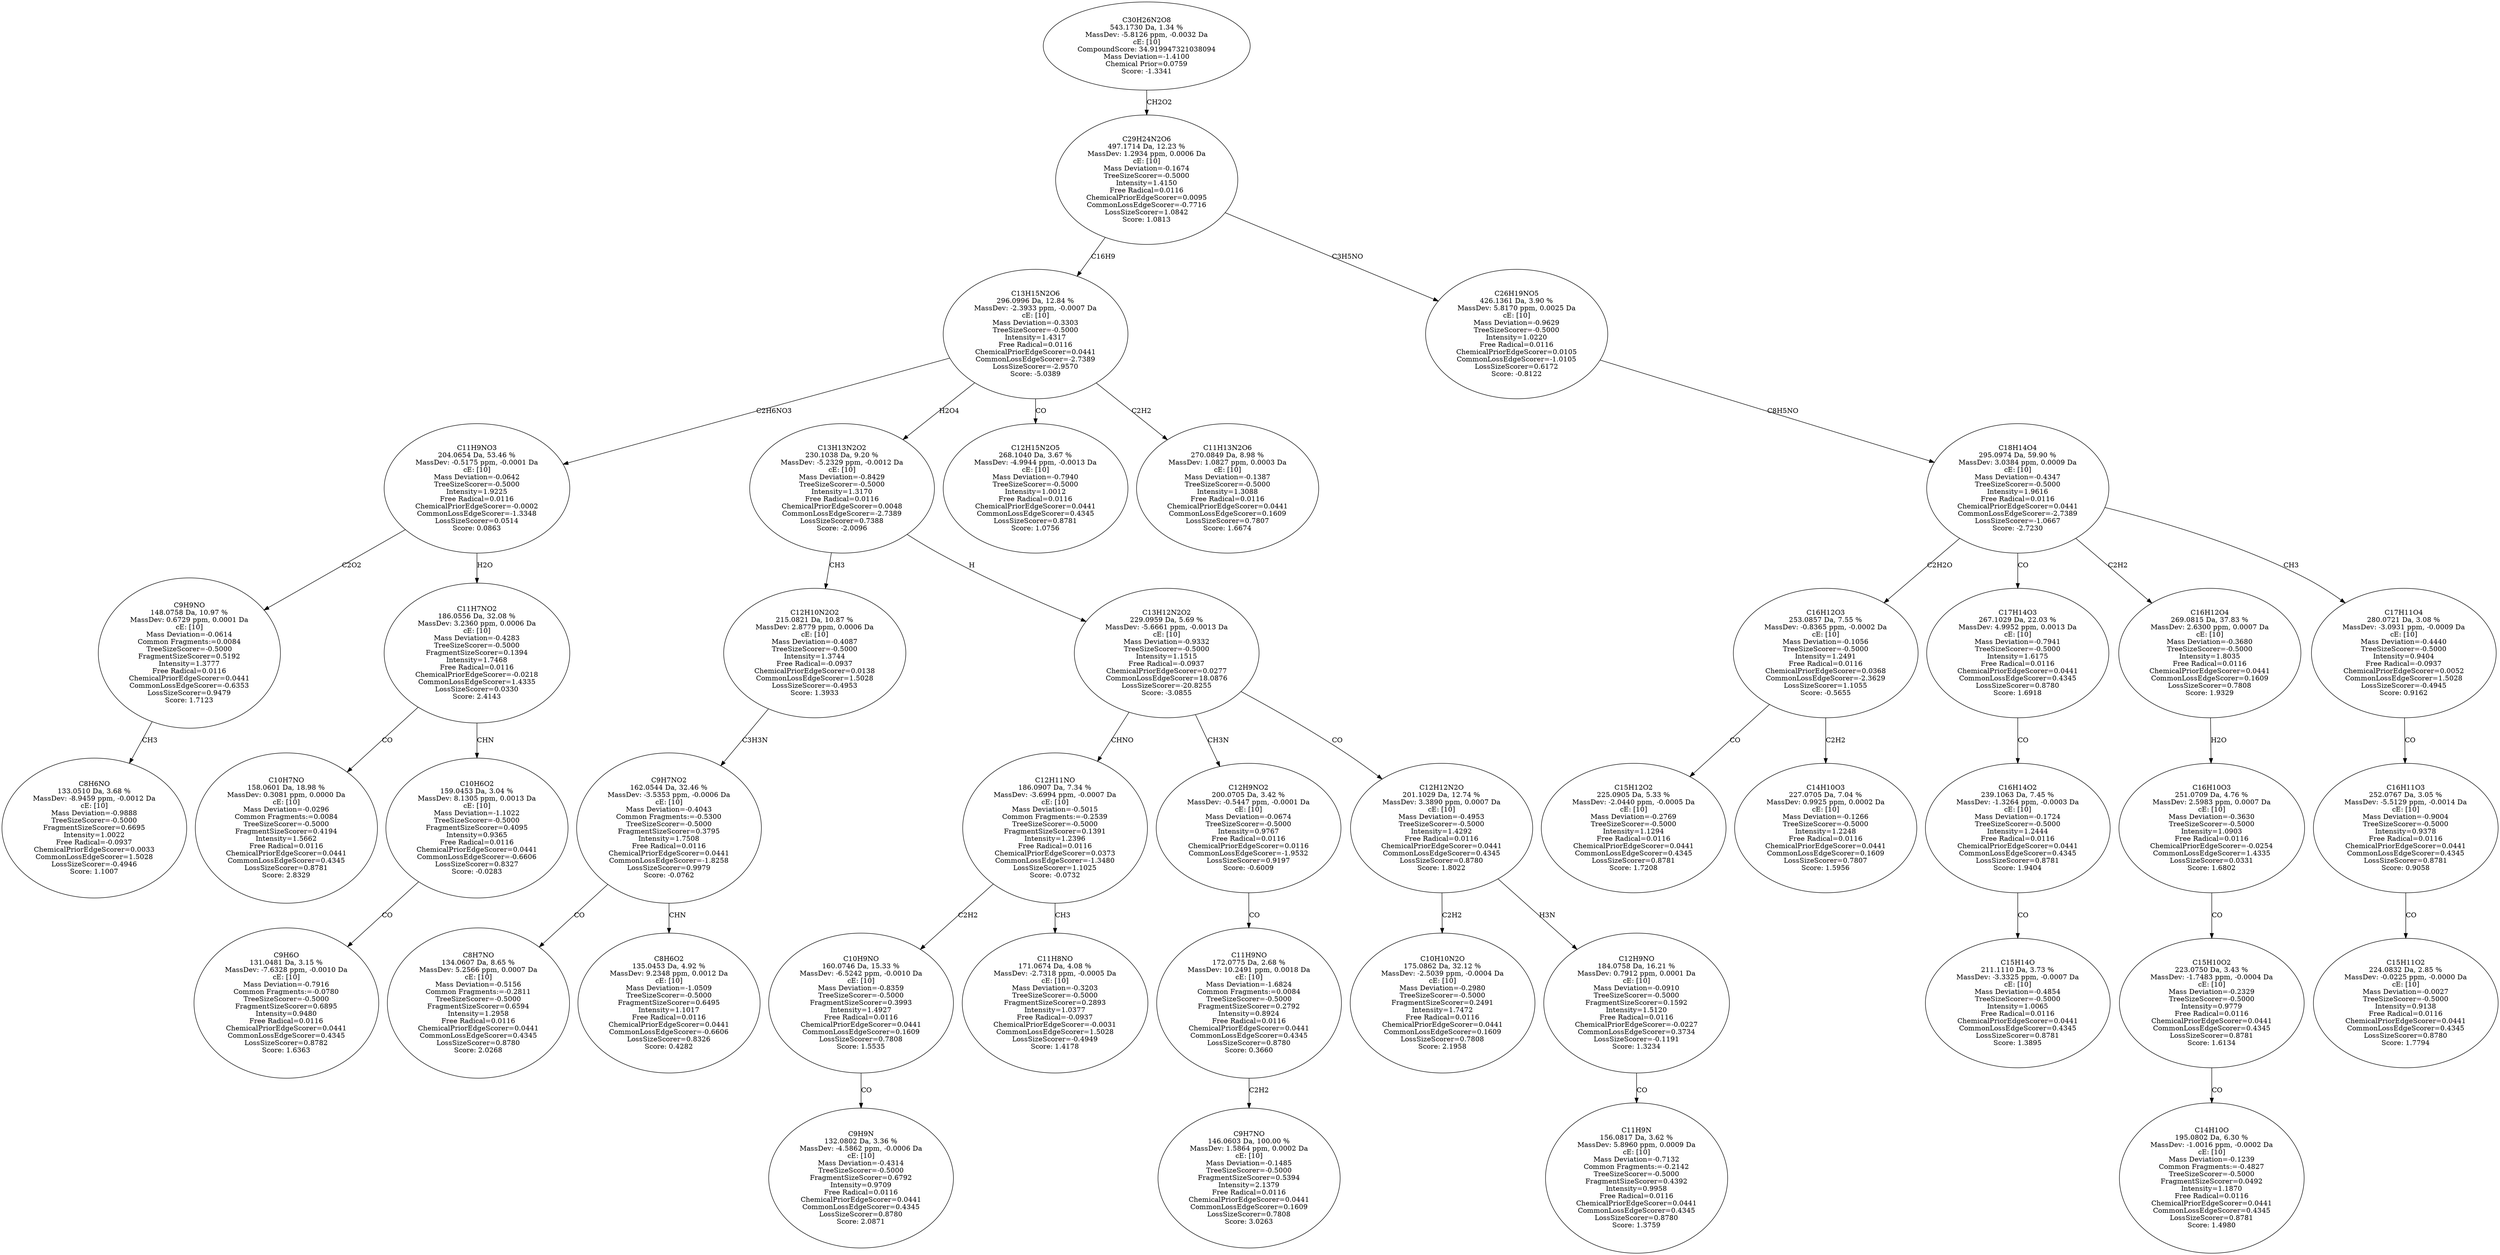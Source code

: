 strict digraph {
v1 [label="C8H6NO\n133.0510 Da, 3.68 %\nMassDev: -8.9459 ppm, -0.0012 Da\ncE: [10]\nMass Deviation=-0.9888\nTreeSizeScorer=-0.5000\nFragmentSizeScorer=0.6695\nIntensity=1.0022\nFree Radical=-0.0937\nChemicalPriorEdgeScorer=0.0033\nCommonLossEdgeScorer=1.5028\nLossSizeScorer=-0.4946\nScore: 1.1007"];
v2 [label="C9H9NO\n148.0758 Da, 10.97 %\nMassDev: 0.6729 ppm, 0.0001 Da\ncE: [10]\nMass Deviation=-0.0614\nCommon Fragments:=0.0084\nTreeSizeScorer=-0.5000\nFragmentSizeScorer=0.5192\nIntensity=1.3777\nFree Radical=0.0116\nChemicalPriorEdgeScorer=0.0441\nCommonLossEdgeScorer=-0.6353\nLossSizeScorer=0.9479\nScore: 1.7123"];
v3 [label="C10H7NO\n158.0601 Da, 18.98 %\nMassDev: 0.3081 ppm, 0.0000 Da\ncE: [10]\nMass Deviation=-0.0296\nCommon Fragments:=0.0084\nTreeSizeScorer=-0.5000\nFragmentSizeScorer=0.4194\nIntensity=1.5662\nFree Radical=0.0116\nChemicalPriorEdgeScorer=0.0441\nCommonLossEdgeScorer=0.4345\nLossSizeScorer=0.8781\nScore: 2.8329"];
v4 [label="C9H6O\n131.0481 Da, 3.15 %\nMassDev: -7.6328 ppm, -0.0010 Da\ncE: [10]\nMass Deviation=-0.7916\nCommon Fragments:=-0.0780\nTreeSizeScorer=-0.5000\nFragmentSizeScorer=0.6895\nIntensity=0.9480\nFree Radical=0.0116\nChemicalPriorEdgeScorer=0.0441\nCommonLossEdgeScorer=0.4345\nLossSizeScorer=0.8782\nScore: 1.6363"];
v5 [label="C10H6O2\n159.0453 Da, 3.04 %\nMassDev: 8.1305 ppm, 0.0013 Da\ncE: [10]\nMass Deviation=-1.1022\nTreeSizeScorer=-0.5000\nFragmentSizeScorer=0.4095\nIntensity=0.9365\nFree Radical=0.0116\nChemicalPriorEdgeScorer=0.0441\nCommonLossEdgeScorer=-0.6606\nLossSizeScorer=0.8327\nScore: -0.0283"];
v6 [label="C11H7NO2\n186.0556 Da, 32.08 %\nMassDev: 3.2360 ppm, 0.0006 Da\ncE: [10]\nMass Deviation=-0.4283\nTreeSizeScorer=-0.5000\nFragmentSizeScorer=0.1394\nIntensity=1.7468\nFree Radical=0.0116\nChemicalPriorEdgeScorer=-0.0218\nCommonLossEdgeScorer=1.4335\nLossSizeScorer=0.0330\nScore: 2.4143"];
v7 [label="C11H9NO3\n204.0654 Da, 53.46 %\nMassDev: -0.5175 ppm, -0.0001 Da\ncE: [10]\nMass Deviation=-0.0642\nTreeSizeScorer=-0.5000\nIntensity=1.9225\nFree Radical=0.0116\nChemicalPriorEdgeScorer=-0.0002\nCommonLossEdgeScorer=-1.3348\nLossSizeScorer=0.0514\nScore: 0.0863"];
v8 [label="C8H7NO\n134.0607 Da, 8.65 %\nMassDev: 5.2566 ppm, 0.0007 Da\ncE: [10]\nMass Deviation=-0.5156\nCommon Fragments:=-0.2811\nTreeSizeScorer=-0.5000\nFragmentSizeScorer=0.6594\nIntensity=1.2958\nFree Radical=0.0116\nChemicalPriorEdgeScorer=0.0441\nCommonLossEdgeScorer=0.4345\nLossSizeScorer=0.8780\nScore: 2.0268"];
v9 [label="C8H6O2\n135.0453 Da, 4.92 %\nMassDev: 9.2348 ppm, 0.0012 Da\ncE: [10]\nMass Deviation=-1.0509\nTreeSizeScorer=-0.5000\nFragmentSizeScorer=0.6495\nIntensity=1.1017\nFree Radical=0.0116\nChemicalPriorEdgeScorer=0.0441\nCommonLossEdgeScorer=-0.6606\nLossSizeScorer=0.8326\nScore: 0.4282"];
v10 [label="C9H7NO2\n162.0544 Da, 32.46 %\nMassDev: -3.5353 ppm, -0.0006 Da\ncE: [10]\nMass Deviation=-0.4043\nCommon Fragments:=-0.5300\nTreeSizeScorer=-0.5000\nFragmentSizeScorer=0.3795\nIntensity=1.7508\nFree Radical=0.0116\nChemicalPriorEdgeScorer=0.0441\nCommonLossEdgeScorer=-1.8258\nLossSizeScorer=0.9979\nScore: -0.0762"];
v11 [label="C12H10N2O2\n215.0821 Da, 10.87 %\nMassDev: 2.8779 ppm, 0.0006 Da\ncE: [10]\nMass Deviation=-0.4087\nTreeSizeScorer=-0.5000\nIntensity=1.3744\nFree Radical=-0.0937\nChemicalPriorEdgeScorer=0.0138\nCommonLossEdgeScorer=1.5028\nLossSizeScorer=-0.4953\nScore: 1.3933"];
v12 [label="C9H9N\n132.0802 Da, 3.36 %\nMassDev: -4.5862 ppm, -0.0006 Da\ncE: [10]\nMass Deviation=-0.4314\nTreeSizeScorer=-0.5000\nFragmentSizeScorer=0.6792\nIntensity=0.9709\nFree Radical=0.0116\nChemicalPriorEdgeScorer=0.0441\nCommonLossEdgeScorer=0.4345\nLossSizeScorer=0.8780\nScore: 2.0871"];
v13 [label="C10H9NO\n160.0746 Da, 15.33 %\nMassDev: -6.5242 ppm, -0.0010 Da\ncE: [10]\nMass Deviation=-0.8359\nTreeSizeScorer=-0.5000\nFragmentSizeScorer=0.3993\nIntensity=1.4927\nFree Radical=0.0116\nChemicalPriorEdgeScorer=0.0441\nCommonLossEdgeScorer=0.1609\nLossSizeScorer=0.7808\nScore: 1.5535"];
v14 [label="C11H8NO\n171.0674 Da, 4.08 %\nMassDev: -2.7318 ppm, -0.0005 Da\ncE: [10]\nMass Deviation=-0.3203\nTreeSizeScorer=-0.5000\nFragmentSizeScorer=0.2893\nIntensity=1.0377\nFree Radical=-0.0937\nChemicalPriorEdgeScorer=-0.0031\nCommonLossEdgeScorer=1.5028\nLossSizeScorer=-0.4949\nScore: 1.4178"];
v15 [label="C12H11NO\n186.0907 Da, 7.34 %\nMassDev: -3.6994 ppm, -0.0007 Da\ncE: [10]\nMass Deviation=-0.5015\nCommon Fragments:=-0.2539\nTreeSizeScorer=-0.5000\nFragmentSizeScorer=0.1391\nIntensity=1.2396\nFree Radical=0.0116\nChemicalPriorEdgeScorer=0.0373\nCommonLossEdgeScorer=-1.3480\nLossSizeScorer=1.1025\nScore: -0.0732"];
v16 [label="C9H7NO\n146.0603 Da, 100.00 %\nMassDev: 1.5864 ppm, 0.0002 Da\ncE: [10]\nMass Deviation=-0.1485\nTreeSizeScorer=-0.5000\nFragmentSizeScorer=0.5394\nIntensity=2.1379\nFree Radical=0.0116\nChemicalPriorEdgeScorer=0.0441\nCommonLossEdgeScorer=0.1609\nLossSizeScorer=0.7808\nScore: 3.0263"];
v17 [label="C11H9NO\n172.0775 Da, 2.68 %\nMassDev: 10.2491 ppm, 0.0018 Da\ncE: [10]\nMass Deviation=-1.6824\nCommon Fragments:=0.0084\nTreeSizeScorer=-0.5000\nFragmentSizeScorer=0.2792\nIntensity=0.8924\nFree Radical=0.0116\nChemicalPriorEdgeScorer=0.0441\nCommonLossEdgeScorer=0.4345\nLossSizeScorer=0.8780\nScore: 0.3660"];
v18 [label="C12H9NO2\n200.0705 Da, 3.42 %\nMassDev: -0.5447 ppm, -0.0001 Da\ncE: [10]\nMass Deviation=-0.0674\nTreeSizeScorer=-0.5000\nIntensity=0.9767\nFree Radical=0.0116\nChemicalPriorEdgeScorer=0.0116\nCommonLossEdgeScorer=-1.9532\nLossSizeScorer=0.9197\nScore: -0.6009"];
v19 [label="C10H10N2O\n175.0862 Da, 32.12 %\nMassDev: -2.5039 ppm, -0.0004 Da\ncE: [10]\nMass Deviation=-0.2980\nTreeSizeScorer=-0.5000\nFragmentSizeScorer=0.2491\nIntensity=1.7472\nFree Radical=0.0116\nChemicalPriorEdgeScorer=0.0441\nCommonLossEdgeScorer=0.1609\nLossSizeScorer=0.7808\nScore: 2.1958"];
v20 [label="C11H9N\n156.0817 Da, 3.62 %\nMassDev: 5.8960 ppm, 0.0009 Da\ncE: [10]\nMass Deviation=-0.7132\nCommon Fragments:=-0.2142\nTreeSizeScorer=-0.5000\nFragmentSizeScorer=0.4392\nIntensity=0.9958\nFree Radical=0.0116\nChemicalPriorEdgeScorer=0.0441\nCommonLossEdgeScorer=0.4345\nLossSizeScorer=0.8780\nScore: 1.3759"];
v21 [label="C12H9NO\n184.0758 Da, 16.21 %\nMassDev: 0.7912 ppm, 0.0001 Da\ncE: [10]\nMass Deviation=-0.0910\nTreeSizeScorer=-0.5000\nFragmentSizeScorer=0.1592\nIntensity=1.5120\nFree Radical=0.0116\nChemicalPriorEdgeScorer=-0.0227\nCommonLossEdgeScorer=0.3734\nLossSizeScorer=-0.1191\nScore: 1.3234"];
v22 [label="C12H12N2O\n201.1029 Da, 12.74 %\nMassDev: 3.3890 ppm, 0.0007 Da\ncE: [10]\nMass Deviation=-0.4953\nTreeSizeScorer=-0.5000\nIntensity=1.4292\nFree Radical=0.0116\nChemicalPriorEdgeScorer=0.0441\nCommonLossEdgeScorer=0.4345\nLossSizeScorer=0.8780\nScore: 1.8022"];
v23 [label="C13H12N2O2\n229.0959 Da, 5.69 %\nMassDev: -5.6661 ppm, -0.0013 Da\ncE: [10]\nMass Deviation=-0.9332\nTreeSizeScorer=-0.5000\nIntensity=1.1515\nFree Radical=-0.0937\nChemicalPriorEdgeScorer=0.0277\nCommonLossEdgeScorer=18.0876\nLossSizeScorer=-20.8255\nScore: -3.0855"];
v24 [label="C13H13N2O2\n230.1038 Da, 9.20 %\nMassDev: -5.2329 ppm, -0.0012 Da\ncE: [10]\nMass Deviation=-0.8429\nTreeSizeScorer=-0.5000\nIntensity=1.3170\nFree Radical=0.0116\nChemicalPriorEdgeScorer=0.0048\nCommonLossEdgeScorer=-2.7389\nLossSizeScorer=0.7388\nScore: -2.0096"];
v25 [label="C12H15N2O5\n268.1040 Da, 3.67 %\nMassDev: -4.9944 ppm, -0.0013 Da\ncE: [10]\nMass Deviation=-0.7940\nTreeSizeScorer=-0.5000\nIntensity=1.0012\nFree Radical=0.0116\nChemicalPriorEdgeScorer=0.0441\nCommonLossEdgeScorer=0.4345\nLossSizeScorer=0.8781\nScore: 1.0756"];
v26 [label="C11H13N2O6\n270.0849 Da, 8.98 %\nMassDev: 1.0827 ppm, 0.0003 Da\ncE: [10]\nMass Deviation=-0.1387\nTreeSizeScorer=-0.5000\nIntensity=1.3088\nFree Radical=0.0116\nChemicalPriorEdgeScorer=0.0441\nCommonLossEdgeScorer=0.1609\nLossSizeScorer=0.7807\nScore: 1.6674"];
v27 [label="C13H15N2O6\n296.0996 Da, 12.84 %\nMassDev: -2.3933 ppm, -0.0007 Da\ncE: [10]\nMass Deviation=-0.3303\nTreeSizeScorer=-0.5000\nIntensity=1.4317\nFree Radical=0.0116\nChemicalPriorEdgeScorer=0.0441\nCommonLossEdgeScorer=-2.7389\nLossSizeScorer=-2.9570\nScore: -5.0389"];
v28 [label="C15H12O2\n225.0905 Da, 5.33 %\nMassDev: -2.0440 ppm, -0.0005 Da\ncE: [10]\nMass Deviation=-0.2769\nTreeSizeScorer=-0.5000\nIntensity=1.1294\nFree Radical=0.0116\nChemicalPriorEdgeScorer=0.0441\nCommonLossEdgeScorer=0.4345\nLossSizeScorer=0.8781\nScore: 1.7208"];
v29 [label="C14H10O3\n227.0705 Da, 7.04 %\nMassDev: 0.9925 ppm, 0.0002 Da\ncE: [10]\nMass Deviation=-0.1266\nTreeSizeScorer=-0.5000\nIntensity=1.2248\nFree Radical=0.0116\nChemicalPriorEdgeScorer=0.0441\nCommonLossEdgeScorer=0.1609\nLossSizeScorer=0.7807\nScore: 1.5956"];
v30 [label="C16H12O3\n253.0857 Da, 7.55 %\nMassDev: -0.8365 ppm, -0.0002 Da\ncE: [10]\nMass Deviation=-0.1056\nTreeSizeScorer=-0.5000\nIntensity=1.2491\nFree Radical=0.0116\nChemicalPriorEdgeScorer=0.0368\nCommonLossEdgeScorer=-2.3629\nLossSizeScorer=1.1055\nScore: -0.5655"];
v31 [label="C15H14O\n211.1110 Da, 3.73 %\nMassDev: -3.3325 ppm, -0.0007 Da\ncE: [10]\nMass Deviation=-0.4854\nTreeSizeScorer=-0.5000\nIntensity=1.0065\nFree Radical=0.0116\nChemicalPriorEdgeScorer=0.0441\nCommonLossEdgeScorer=0.4345\nLossSizeScorer=0.8781\nScore: 1.3895"];
v32 [label="C16H14O2\n239.1063 Da, 7.45 %\nMassDev: -1.3264 ppm, -0.0003 Da\ncE: [10]\nMass Deviation=-0.1724\nTreeSizeScorer=-0.5000\nIntensity=1.2444\nFree Radical=0.0116\nChemicalPriorEdgeScorer=0.0441\nCommonLossEdgeScorer=0.4345\nLossSizeScorer=0.8781\nScore: 1.9404"];
v33 [label="C17H14O3\n267.1029 Da, 22.03 %\nMassDev: 4.9952 ppm, 0.0013 Da\ncE: [10]\nMass Deviation=-0.7941\nTreeSizeScorer=-0.5000\nIntensity=1.6175\nFree Radical=0.0116\nChemicalPriorEdgeScorer=0.0441\nCommonLossEdgeScorer=0.4345\nLossSizeScorer=0.8780\nScore: 1.6918"];
v34 [label="C14H10O\n195.0802 Da, 6.30 %\nMassDev: -1.0016 ppm, -0.0002 Da\ncE: [10]\nMass Deviation=-0.1239\nCommon Fragments:=-0.4827\nTreeSizeScorer=-0.5000\nFragmentSizeScorer=0.0492\nIntensity=1.1870\nFree Radical=0.0116\nChemicalPriorEdgeScorer=0.0441\nCommonLossEdgeScorer=0.4345\nLossSizeScorer=0.8781\nScore: 1.4980"];
v35 [label="C15H10O2\n223.0750 Da, 3.43 %\nMassDev: -1.7483 ppm, -0.0004 Da\ncE: [10]\nMass Deviation=-0.2329\nTreeSizeScorer=-0.5000\nIntensity=0.9779\nFree Radical=0.0116\nChemicalPriorEdgeScorer=0.0441\nCommonLossEdgeScorer=0.4345\nLossSizeScorer=0.8781\nScore: 1.6134"];
v36 [label="C16H10O3\n251.0709 Da, 4.76 %\nMassDev: 2.5983 ppm, 0.0007 Da\ncE: [10]\nMass Deviation=-0.3630\nTreeSizeScorer=-0.5000\nIntensity=1.0903\nFree Radical=0.0116\nChemicalPriorEdgeScorer=-0.0254\nCommonLossEdgeScorer=1.4335\nLossSizeScorer=0.0331\nScore: 1.6802"];
v37 [label="C16H12O4\n269.0815 Da, 37.83 %\nMassDev: 2.6300 ppm, 0.0007 Da\ncE: [10]\nMass Deviation=-0.3680\nTreeSizeScorer=-0.5000\nIntensity=1.8035\nFree Radical=0.0116\nChemicalPriorEdgeScorer=0.0441\nCommonLossEdgeScorer=0.1609\nLossSizeScorer=0.7808\nScore: 1.9329"];
v38 [label="C15H11O2\n224.0832 Da, 2.85 %\nMassDev: -0.0225 ppm, -0.0000 Da\ncE: [10]\nMass Deviation=-0.0027\nTreeSizeScorer=-0.5000\nIntensity=0.9138\nFree Radical=0.0116\nChemicalPriorEdgeScorer=0.0441\nCommonLossEdgeScorer=0.4345\nLossSizeScorer=0.8780\nScore: 1.7794"];
v39 [label="C16H11O3\n252.0767 Da, 3.05 %\nMassDev: -5.5129 ppm, -0.0014 Da\ncE: [10]\nMass Deviation=-0.9004\nTreeSizeScorer=-0.5000\nIntensity=0.9378\nFree Radical=0.0116\nChemicalPriorEdgeScorer=0.0441\nCommonLossEdgeScorer=0.4345\nLossSizeScorer=0.8781\nScore: 0.9058"];
v40 [label="C17H11O4\n280.0721 Da, 3.08 %\nMassDev: -3.0931 ppm, -0.0009 Da\ncE: [10]\nMass Deviation=-0.4440\nTreeSizeScorer=-0.5000\nIntensity=0.9404\nFree Radical=-0.0937\nChemicalPriorEdgeScorer=0.0052\nCommonLossEdgeScorer=1.5028\nLossSizeScorer=-0.4945\nScore: 0.9162"];
v41 [label="C18H14O4\n295.0974 Da, 59.90 %\nMassDev: 3.0384 ppm, 0.0009 Da\ncE: [10]\nMass Deviation=-0.4347\nTreeSizeScorer=-0.5000\nIntensity=1.9616\nFree Radical=0.0116\nChemicalPriorEdgeScorer=0.0441\nCommonLossEdgeScorer=-2.7389\nLossSizeScorer=-1.0667\nScore: -2.7230"];
v42 [label="C26H19NO5\n426.1361 Da, 3.90 %\nMassDev: 5.8170 ppm, 0.0025 Da\ncE: [10]\nMass Deviation=-0.9629\nTreeSizeScorer=-0.5000\nIntensity=1.0220\nFree Radical=0.0116\nChemicalPriorEdgeScorer=0.0105\nCommonLossEdgeScorer=-1.0105\nLossSizeScorer=0.6172\nScore: -0.8122"];
v43 [label="C29H24N2O6\n497.1714 Da, 12.23 %\nMassDev: 1.2934 ppm, 0.0006 Da\ncE: [10]\nMass Deviation=-0.1674\nTreeSizeScorer=-0.5000\nIntensity=1.4150\nFree Radical=0.0116\nChemicalPriorEdgeScorer=0.0095\nCommonLossEdgeScorer=-0.7716\nLossSizeScorer=1.0842\nScore: 1.0813"];
v44 [label="C30H26N2O8\n543.1730 Da, 1.34 %\nMassDev: -5.8126 ppm, -0.0032 Da\ncE: [10]\nCompoundScore: 34.919947321038094\nMass Deviation=-1.4100\nChemical Prior=0.0759\nScore: -1.3341"];
v2 -> v1 [label="CH3"];
v7 -> v2 [label="C2O2"];
v6 -> v3 [label="CO"];
v5 -> v4 [label="CO"];
v6 -> v5 [label="CHN"];
v7 -> v6 [label="H2O"];
v27 -> v7 [label="C2H6NO3"];
v10 -> v8 [label="CO"];
v10 -> v9 [label="CHN"];
v11 -> v10 [label="C3H3N"];
v24 -> v11 [label="CH3"];
v13 -> v12 [label="CO"];
v15 -> v13 [label="C2H2"];
v15 -> v14 [label="CH3"];
v23 -> v15 [label="CHNO"];
v17 -> v16 [label="C2H2"];
v18 -> v17 [label="CO"];
v23 -> v18 [label="CH3N"];
v22 -> v19 [label="C2H2"];
v21 -> v20 [label="CO"];
v22 -> v21 [label="H3N"];
v23 -> v22 [label="CO"];
v24 -> v23 [label="H"];
v27 -> v24 [label="H2O4"];
v27 -> v25 [label="CO"];
v27 -> v26 [label="C2H2"];
v43 -> v27 [label="C16H9"];
v30 -> v28 [label="CO"];
v30 -> v29 [label="C2H2"];
v41 -> v30 [label="C2H2O"];
v32 -> v31 [label="CO"];
v33 -> v32 [label="CO"];
v41 -> v33 [label="CO"];
v35 -> v34 [label="CO"];
v36 -> v35 [label="CO"];
v37 -> v36 [label="H2O"];
v41 -> v37 [label="C2H2"];
v39 -> v38 [label="CO"];
v40 -> v39 [label="CO"];
v41 -> v40 [label="CH3"];
v42 -> v41 [label="C8H5NO"];
v43 -> v42 [label="C3H5NO"];
v44 -> v43 [label="CH2O2"];
}